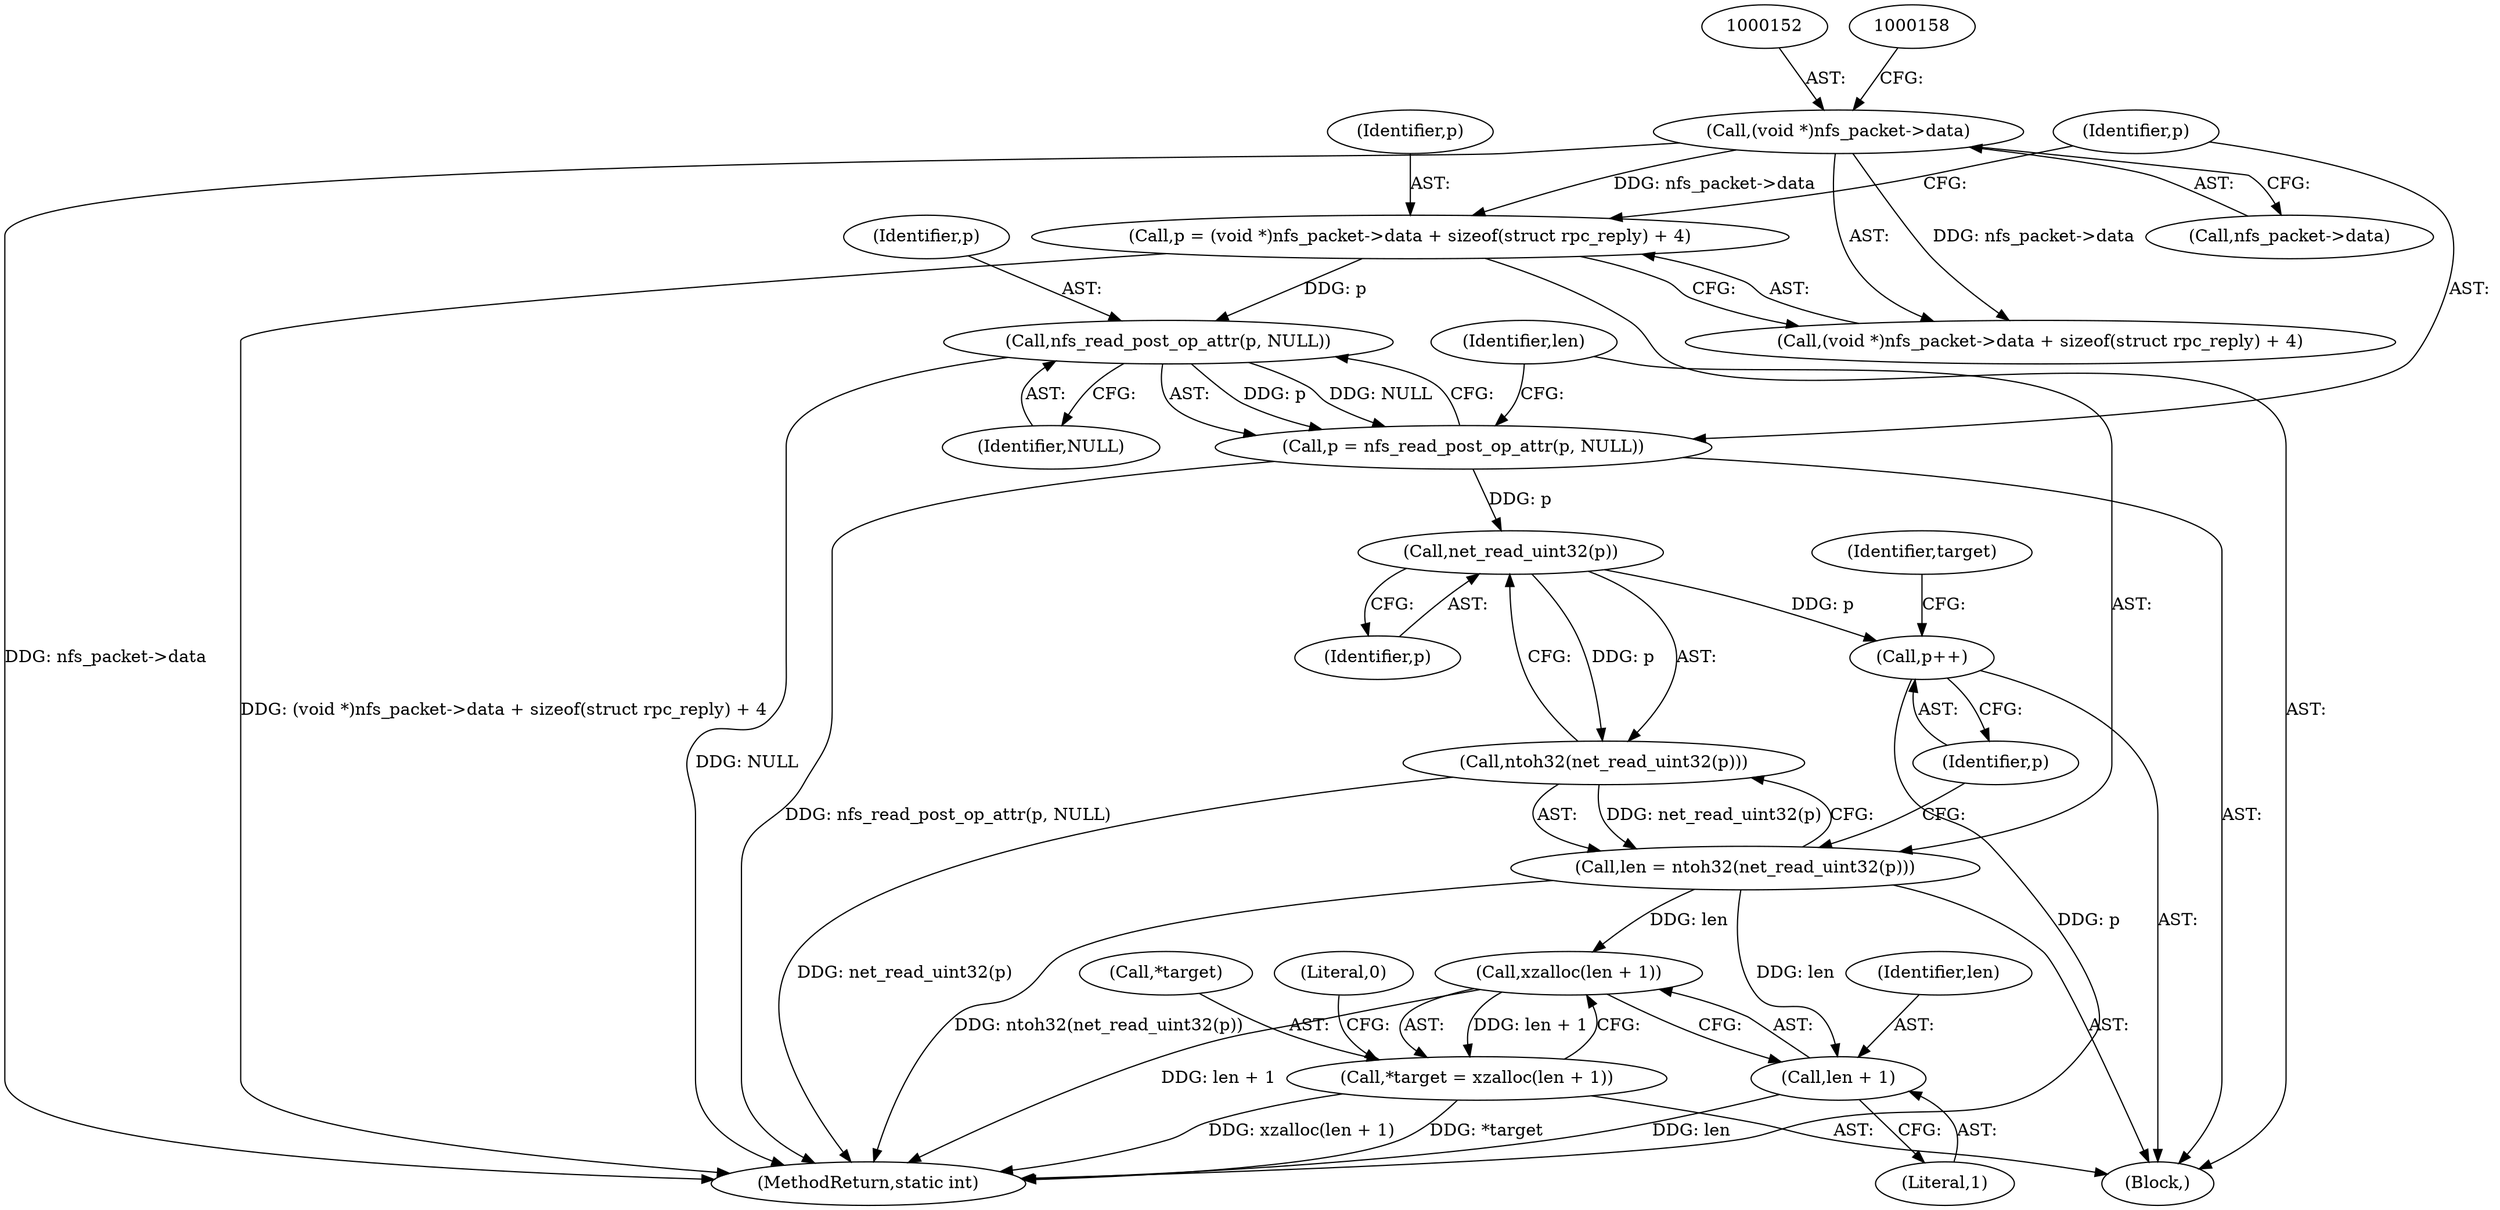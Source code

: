 digraph "0_pengutronix_574ce994016107ad8ab0f845a785f28d7eaa5208@integer" {
"1000148" [label="(Call,p = (void *)nfs_packet->data + sizeof(struct rpc_reply) + 4)"];
"1000151" [label="(Call,(void *)nfs_packet->data)"];
"1000162" [label="(Call,nfs_read_post_op_attr(p, NULL))"];
"1000160" [label="(Call,p = nfs_read_post_op_attr(p, NULL))"];
"1000168" [label="(Call,net_read_uint32(p))"];
"1000167" [label="(Call,ntoh32(net_read_uint32(p)))"];
"1000165" [label="(Call,len = ntoh32(net_read_uint32(p)))"];
"1000175" [label="(Call,xzalloc(len + 1))"];
"1000172" [label="(Call,*target = xzalloc(len + 1))"];
"1000176" [label="(Call,len + 1)"];
"1000170" [label="(Call,p++)"];
"1000177" [label="(Identifier,len)"];
"1000148" [label="(Call,p = (void *)nfs_packet->data + sizeof(struct rpc_reply) + 4)"];
"1000172" [label="(Call,*target = xzalloc(len + 1))"];
"1000181" [label="(MethodReturn,static int)"];
"1000167" [label="(Call,ntoh32(net_read_uint32(p)))"];
"1000170" [label="(Call,p++)"];
"1000171" [label="(Identifier,p)"];
"1000169" [label="(Identifier,p)"];
"1000174" [label="(Identifier,target)"];
"1000151" [label="(Call,(void *)nfs_packet->data)"];
"1000168" [label="(Call,net_read_uint32(p))"];
"1000153" [label="(Call,nfs_packet->data)"];
"1000176" [label="(Call,len + 1)"];
"1000149" [label="(Identifier,p)"];
"1000164" [label="(Identifier,NULL)"];
"1000163" [label="(Identifier,p)"];
"1000175" [label="(Call,xzalloc(len + 1))"];
"1000160" [label="(Call,p = nfs_read_post_op_attr(p, NULL))"];
"1000173" [label="(Call,*target)"];
"1000165" [label="(Call,len = ntoh32(net_read_uint32(p)))"];
"1000166" [label="(Identifier,len)"];
"1000162" [label="(Call,nfs_read_post_op_attr(p, NULL))"];
"1000178" [label="(Literal,1)"];
"1000150" [label="(Call,(void *)nfs_packet->data + sizeof(struct rpc_reply) + 4)"];
"1000180" [label="(Literal,0)"];
"1000161" [label="(Identifier,p)"];
"1000106" [label="(Block,)"];
"1000148" -> "1000106"  [label="AST: "];
"1000148" -> "1000150"  [label="CFG: "];
"1000149" -> "1000148"  [label="AST: "];
"1000150" -> "1000148"  [label="AST: "];
"1000161" -> "1000148"  [label="CFG: "];
"1000148" -> "1000181"  [label="DDG: (void *)nfs_packet->data + sizeof(struct rpc_reply) + 4"];
"1000151" -> "1000148"  [label="DDG: nfs_packet->data"];
"1000148" -> "1000162"  [label="DDG: p"];
"1000151" -> "1000150"  [label="AST: "];
"1000151" -> "1000153"  [label="CFG: "];
"1000152" -> "1000151"  [label="AST: "];
"1000153" -> "1000151"  [label="AST: "];
"1000158" -> "1000151"  [label="CFG: "];
"1000151" -> "1000181"  [label="DDG: nfs_packet->data"];
"1000151" -> "1000150"  [label="DDG: nfs_packet->data"];
"1000162" -> "1000160"  [label="AST: "];
"1000162" -> "1000164"  [label="CFG: "];
"1000163" -> "1000162"  [label="AST: "];
"1000164" -> "1000162"  [label="AST: "];
"1000160" -> "1000162"  [label="CFG: "];
"1000162" -> "1000181"  [label="DDG: NULL"];
"1000162" -> "1000160"  [label="DDG: p"];
"1000162" -> "1000160"  [label="DDG: NULL"];
"1000160" -> "1000106"  [label="AST: "];
"1000161" -> "1000160"  [label="AST: "];
"1000166" -> "1000160"  [label="CFG: "];
"1000160" -> "1000181"  [label="DDG: nfs_read_post_op_attr(p, NULL)"];
"1000160" -> "1000168"  [label="DDG: p"];
"1000168" -> "1000167"  [label="AST: "];
"1000168" -> "1000169"  [label="CFG: "];
"1000169" -> "1000168"  [label="AST: "];
"1000167" -> "1000168"  [label="CFG: "];
"1000168" -> "1000167"  [label="DDG: p"];
"1000168" -> "1000170"  [label="DDG: p"];
"1000167" -> "1000165"  [label="AST: "];
"1000165" -> "1000167"  [label="CFG: "];
"1000167" -> "1000181"  [label="DDG: net_read_uint32(p)"];
"1000167" -> "1000165"  [label="DDG: net_read_uint32(p)"];
"1000165" -> "1000106"  [label="AST: "];
"1000166" -> "1000165"  [label="AST: "];
"1000171" -> "1000165"  [label="CFG: "];
"1000165" -> "1000181"  [label="DDG: ntoh32(net_read_uint32(p))"];
"1000165" -> "1000175"  [label="DDG: len"];
"1000165" -> "1000176"  [label="DDG: len"];
"1000175" -> "1000172"  [label="AST: "];
"1000175" -> "1000176"  [label="CFG: "];
"1000176" -> "1000175"  [label="AST: "];
"1000172" -> "1000175"  [label="CFG: "];
"1000175" -> "1000181"  [label="DDG: len + 1"];
"1000175" -> "1000172"  [label="DDG: len + 1"];
"1000172" -> "1000106"  [label="AST: "];
"1000173" -> "1000172"  [label="AST: "];
"1000180" -> "1000172"  [label="CFG: "];
"1000172" -> "1000181"  [label="DDG: *target"];
"1000172" -> "1000181"  [label="DDG: xzalloc(len + 1)"];
"1000176" -> "1000178"  [label="CFG: "];
"1000177" -> "1000176"  [label="AST: "];
"1000178" -> "1000176"  [label="AST: "];
"1000176" -> "1000181"  [label="DDG: len"];
"1000170" -> "1000106"  [label="AST: "];
"1000170" -> "1000171"  [label="CFG: "];
"1000171" -> "1000170"  [label="AST: "];
"1000174" -> "1000170"  [label="CFG: "];
"1000170" -> "1000181"  [label="DDG: p"];
}
